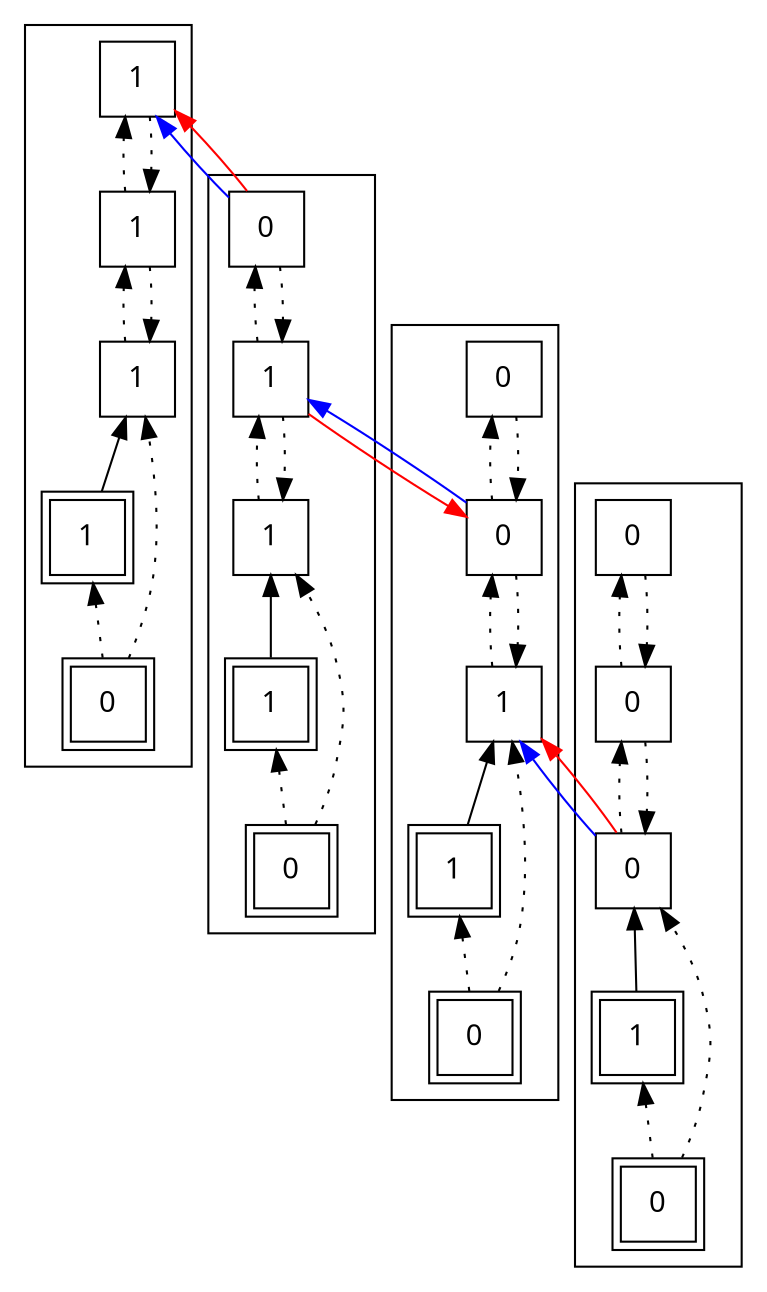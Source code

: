 digraph G {
rankdir = BT;
subgraph cluster_Player1X1XGround0X1XIsland00X1XIsland10X1XIsland20X1X {
Node [ fontname="Apple Symbols"];
Player1X1XGround0X1XIsland00X1XIsland10X1XIsland20X1X_Player[ label ="1"  shape=square peripheries=2 ];
Player1X1XGround0X1XIsland00X1XIsland10X1XIsland20X1X_Ground[ label ="0"  shape=square peripheries=2 ];
Player1X1XGround0X1XIsland00X1XIsland10X1XIsland20X1X_Island0[ label ="0"  shape=square ];
Player1X1XGround0X1XIsland00X1XIsland10X1XIsland20X1X_Island1[ label ="0"  shape=square ];
Player1X1XGround0X1XIsland00X1XIsland10X1XIsland20X1X_Island2[ label ="0"  shape=square ];
	"Player1X1XGround0X1XIsland00X1XIsland10X1XIsland20X1X_Ground" -> "Player1X1XGround0X1XIsland00X1XIsland10X1XIsland20X1X_Player" [style=dotted];
	"Player1X1XGround0X1XIsland00X1XIsland10X1XIsland20X1X_Player" -> "Player1X1XGround0X1XIsland00X1XIsland10X1XIsland20X1X_Island0";
	"Player1X1XGround0X1XIsland00X1XIsland10X1XIsland20X1X_Island1" -> "Player1X1XGround0X1XIsland00X1XIsland10X1XIsland20X1X_Island0" [style=dotted];
	"Player1X1XGround0X1XIsland00X1XIsland10X1XIsland20X1X_Ground" -> "Player1X1XGround0X1XIsland00X1XIsland10X1XIsland20X1X_Island0" [style=dotted];
	"Player1X1XGround0X1XIsland00X1XIsland10X1XIsland20X1X_Island0" -> "Player1X1XGround0X1XIsland00X1XIsland10X1XIsland20X1X_Island1" [style=dotted];
	"Player1X1XGround0X1XIsland00X1XIsland10X1XIsland20X1X_Island2" -> "Player1X1XGround0X1XIsland00X1XIsland10X1XIsland20X1X_Island1" [style=dotted];
	"Player1X1XGround0X1XIsland00X1XIsland10X1XIsland20X1X_Island1" -> "Player1X1XGround0X1XIsland00X1XIsland10X1XIsland20X1X_Island2" [style=dotted];
}
subgraph cluster_Player1X1XGround0X1XIsland01X1XIsland10X1XIsland20X1X {
Node [ fontname="Apple Symbols"];
Player1X1XGround0X1XIsland01X1XIsland10X1XIsland20X1X_Player[ label ="1"  shape=square peripheries=2 ];
Player1X1XGround0X1XIsland01X1XIsland10X1XIsland20X1X_Ground[ label ="0"  shape=square peripheries=2 ];
Player1X1XGround0X1XIsland01X1XIsland10X1XIsland20X1X_Island0[ label ="1"  shape=square ];
Player1X1XGround0X1XIsland01X1XIsland10X1XIsland20X1X_Island1[ label ="0"  shape=square ];
Player1X1XGround0X1XIsland01X1XIsland10X1XIsland20X1X_Island2[ label ="0"  shape=square ];
	"Player1X1XGround0X1XIsland01X1XIsland10X1XIsland20X1X_Ground" -> "Player1X1XGround0X1XIsland01X1XIsland10X1XIsland20X1X_Player" [style=dotted];
	"Player1X1XGround0X1XIsland01X1XIsland10X1XIsland20X1X_Player" -> "Player1X1XGround0X1XIsland01X1XIsland10X1XIsland20X1X_Island0";
	"Player1X1XGround0X1XIsland01X1XIsland10X1XIsland20X1X_Island1" -> "Player1X1XGround0X1XIsland01X1XIsland10X1XIsland20X1X_Island0" [style=dotted];
	"Player1X1XGround0X1XIsland01X1XIsland10X1XIsland20X1X_Ground" -> "Player1X1XGround0X1XIsland01X1XIsland10X1XIsland20X1X_Island0" [style=dotted];
	"Player1X1XGround0X1XIsland01X1XIsland10X1XIsland20X1X_Island0" -> "Player1X1XGround0X1XIsland01X1XIsland10X1XIsland20X1X_Island1" [style=dotted];
	"Player1X1XGround0X1XIsland01X1XIsland10X1XIsland20X1X_Island2" -> "Player1X1XGround0X1XIsland01X1XIsland10X1XIsland20X1X_Island1" [style=dotted];
	"Player1X1XGround0X1XIsland01X1XIsland10X1XIsland20X1X_Island1" -> "Player1X1XGround0X1XIsland01X1XIsland10X1XIsland20X1X_Island2" [style=dotted];
}
subgraph cluster_Player1X1XGround0X1XIsland01X1XIsland11X1XIsland20X1X {
Node [ fontname="Apple Symbols"];
Player1X1XGround0X1XIsland01X1XIsland11X1XIsland20X1X_Player[ label ="1"  shape=square peripheries=2 ];
Player1X1XGround0X1XIsland01X1XIsland11X1XIsland20X1X_Ground[ label ="0"  shape=square peripheries=2 ];
Player1X1XGround0X1XIsland01X1XIsland11X1XIsland20X1X_Island0[ label ="1"  shape=square ];
Player1X1XGround0X1XIsland01X1XIsland11X1XIsland20X1X_Island1[ label ="1"  shape=square ];
Player1X1XGround0X1XIsland01X1XIsland11X1XIsland20X1X_Island2[ label ="0"  shape=square ];
	"Player1X1XGround0X1XIsland01X1XIsland11X1XIsland20X1X_Ground" -> "Player1X1XGround0X1XIsland01X1XIsland11X1XIsland20X1X_Player" [style=dotted];
	"Player1X1XGround0X1XIsland01X1XIsland11X1XIsland20X1X_Player" -> "Player1X1XGround0X1XIsland01X1XIsland11X1XIsland20X1X_Island0";
	"Player1X1XGround0X1XIsland01X1XIsland11X1XIsland20X1X_Island1" -> "Player1X1XGround0X1XIsland01X1XIsland11X1XIsland20X1X_Island0" [style=dotted];
	"Player1X1XGround0X1XIsland01X1XIsland11X1XIsland20X1X_Ground" -> "Player1X1XGround0X1XIsland01X1XIsland11X1XIsland20X1X_Island0" [style=dotted];
	"Player1X1XGround0X1XIsland01X1XIsland11X1XIsland20X1X_Island0" -> "Player1X1XGround0X1XIsland01X1XIsland11X1XIsland20X1X_Island1" [style=dotted];
	"Player1X1XGround0X1XIsland01X1XIsland11X1XIsland20X1X_Island2" -> "Player1X1XGround0X1XIsland01X1XIsland11X1XIsland20X1X_Island1" [style=dotted];
	"Player1X1XGround0X1XIsland01X1XIsland11X1XIsland20X1X_Island1" -> "Player1X1XGround0X1XIsland01X1XIsland11X1XIsland20X1X_Island2" [style=dotted];
}
subgraph cluster_Player1X1XGround0X1XIsland01X1XIsland11X1XIsland21X1X {
Node [ fontname="Apple Symbols"];
Player1X1XGround0X1XIsland01X1XIsland11X1XIsland21X1X_Player[ label ="1"  shape=square peripheries=2 ];
Player1X1XGround0X1XIsland01X1XIsland11X1XIsland21X1X_Ground[ label ="0"  shape=square peripheries=2 ];
Player1X1XGround0X1XIsland01X1XIsland11X1XIsland21X1X_Island0[ label ="1"  shape=square ];
Player1X1XGround0X1XIsland01X1XIsland11X1XIsland21X1X_Island1[ label ="1"  shape=square ];
Player1X1XGround0X1XIsland01X1XIsland11X1XIsland21X1X_Island2[ label ="1"  shape=square ];
	"Player1X1XGround0X1XIsland01X1XIsland11X1XIsland21X1X_Ground" -> "Player1X1XGround0X1XIsland01X1XIsland11X1XIsland21X1X_Player" [style=dotted];
	"Player1X1XGround0X1XIsland01X1XIsland11X1XIsland21X1X_Player" -> "Player1X1XGround0X1XIsland01X1XIsland11X1XIsland21X1X_Island0";
	"Player1X1XGround0X1XIsland01X1XIsland11X1XIsland21X1X_Island1" -> "Player1X1XGround0X1XIsland01X1XIsland11X1XIsland21X1X_Island0" [style=dotted];
	"Player1X1XGround0X1XIsland01X1XIsland11X1XIsland21X1X_Ground" -> "Player1X1XGround0X1XIsland01X1XIsland11X1XIsland21X1X_Island0" [style=dotted];
	"Player1X1XGround0X1XIsland01X1XIsland11X1XIsland21X1X_Island0" -> "Player1X1XGround0X1XIsland01X1XIsland11X1XIsland21X1X_Island1" [style=dotted];
	"Player1X1XGround0X1XIsland01X1XIsland11X1XIsland21X1X_Island2" -> "Player1X1XGround0X1XIsland01X1XIsland11X1XIsland21X1X_Island1" [style=dotted];
	"Player1X1XGround0X1XIsland01X1XIsland11X1XIsland21X1X_Island1" -> "Player1X1XGround0X1XIsland01X1XIsland11X1XIsland21X1X_Island2" [style=dotted];
}
	"Player1X1XGround0X1XIsland00X1XIsland10X1XIsland20X1X_Island0" -> "Player1X1XGround0X1XIsland01X1XIsland10X1XIsland20X1X_Island0" [ ltail = Player1X1XGround0X1XIsland00X1XIsland10X1XIsland20X1X_Island0 rtail = Player1X1XGround0X1XIsland01X1XIsland10X1XIsland20X1X_Island0 color=blue ];
	"Player1X1XGround0X1XIsland00X1XIsland10X1XIsland20X1X_Island0" -> "Player1X1XGround0X1XIsland01X1XIsland10X1XIsland20X1X_Island0" [ ltail = Player1X1XGround0X1XIsland00X1XIsland10X1XIsland20X1X_Island0 rtail = Player1X1XGround0X1XIsland01X1XIsland10X1XIsland20X1X_Island0 color=red ];
	"Player1X1XGround0X1XIsland01X1XIsland10X1XIsland20X1X_Island1" -> "Player1X1XGround0X1XIsland01X1XIsland11X1XIsland20X1X_Island1" [ ltail = Player1X1XGround0X1XIsland01X1XIsland10X1XIsland20X1X_Island1 rtail = Player1X1XGround0X1XIsland01X1XIsland11X1XIsland20X1X_Island1 color=blue ];
	"Player1X1XGround0X1XIsland01X1XIsland11X1XIsland20X1X_Island1" -> "Player1X1XGround0X1XIsland01X1XIsland10X1XIsland20X1X_Island1" [ ltail = Player1X1XGround0X1XIsland01X1XIsland11X1XIsland20X1X_Island1 rtail = Player1X1XGround0X1XIsland01X1XIsland10X1XIsland20X1X_Island1 color=red ];
	"Player1X1XGround0X1XIsland01X1XIsland11X1XIsland20X1X_Island2" -> "Player1X1XGround0X1XIsland01X1XIsland11X1XIsland21X1X_Island2" [ ltail = Player1X1XGround0X1XIsland01X1XIsland11X1XIsland20X1X_Island2 rtail = Player1X1XGround0X1XIsland01X1XIsland11X1XIsland21X1X_Island2 color=blue ];
	"Player1X1XGround0X1XIsland01X1XIsland11X1XIsland20X1X_Island2" -> "Player1X1XGround0X1XIsland01X1XIsland11X1XIsland21X1X_Island2" [ ltail = Player1X1XGround0X1XIsland01X1XIsland11X1XIsland20X1X_Island2 rtail = Player1X1XGround0X1XIsland01X1XIsland11X1XIsland21X1X_Island2 color=red ];
}
